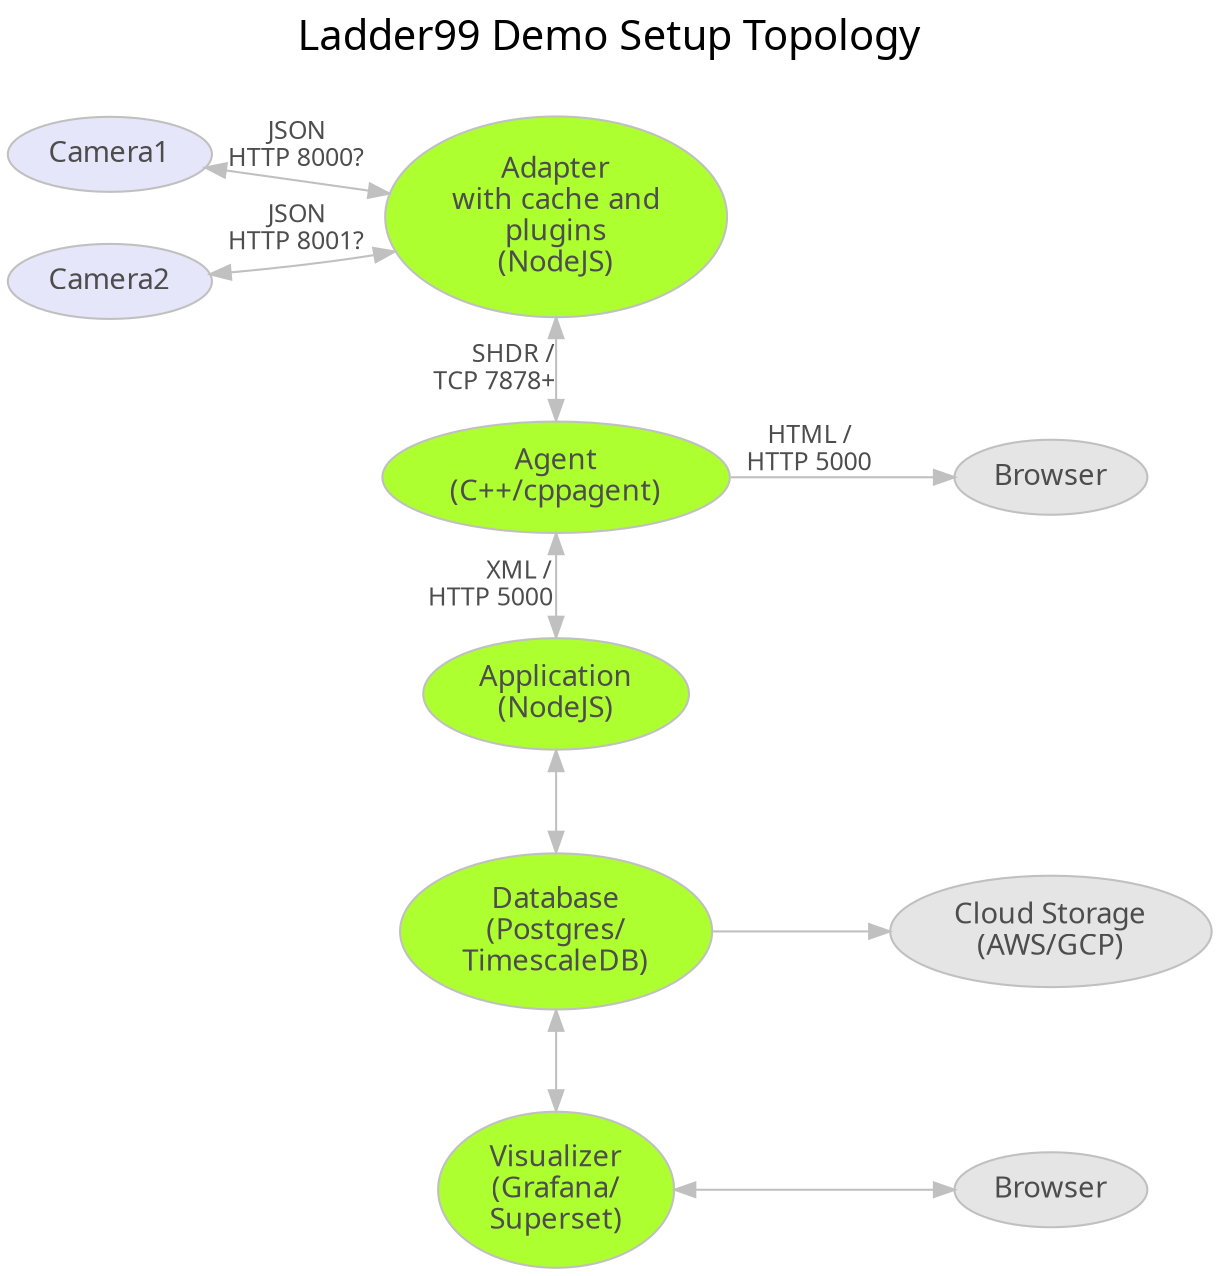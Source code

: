 // graphviz diagram
// colors https://www.graphviz.org/doc/info/colors.html

digraph {

  //------------------------------------------------------------------------
  // styles
  //------------------------------------------------------------------------

  graph [ label="Ladder99 Demo Setup Topology\n ", color=lightgray; ];
  graph [ fontsize=20 ];
  graph [ labelloc=t ];
  graph [ ranksep=0.2 ];
  graph [ nodesep=0.35 ];
  graph [ rankdir=LR; ] // left-to-right
  graph [ fontname="sans-serif" ];

  node [ color=gray, fillcolor=white, style=filled ];
  node [ fontname="sans-serif", fontcolor=gray30 ];

  edge [ color=gray ];
  edge [ fontsize=12, fontcolor=gray30 ];
  edge [ fontname="sans-serif" ];

  //------------------------------------------------------------------------
  // nodes
  //------------------------------------------------------------------------

  // devices
  // PA [ fillcolor=lavender, label="CCS P&A" ];
  // HMI [ fillcolor=lavender, label="Rockwell HMI" ];
  // Motor [ fillcolor=lavender, label="VFD Motor" ];
  // OldMachine3 [ fillcolor=lavender, label="Device" ];
  Camera1 [ fillcolor=lavender, label="Camera1" ];
  Camera2 [ fillcolor=lavender, label="Camera2" ];
  // Autoclave [ fillcolor=lavender, label="Autoclave" ];
  // OldMachine1 [ fillcolor=lavender, label="Old Machine 1" ];

  // intermediaries
  // Broker1 [ fillcolor=lightblue, label="MQTT Broker\n(Mosquitto)" ];
  // Broker3 [ fillcolor=lightblue, label="MQTT Broker\n(Mosquitto)" ];
  // Broker4 [ fillcolor=lightblue, label="MQTT Broker\n(Mosquitto)" ];
  // Kepware1 [ fillcolor=lightblue, label="Kepware\n(Windows)"];
  // Kepware2 [ fillcolor=lightblue, label="Kepware+\nIoT Gateway\n(Windows)"];
  // CPC [ fillcolor=lightblue, label="ASC CPC" ];
  // PLC4X [ fillcolor=lightblue, label="PLC4X\n(Java)" ];

  // mtconnect
  Adapter [ fillcolor=greenyellow, label="Adapter\nwith cache and\nplugins\n(NodeJS)" ];
  Agent [ fillcolor=greenyellow, label="Agent\n(C++/cppagent)" ];
  Application [ fillcolor=greenyellow, label="Application\n(NodeJS)" ];

  // diode
  // DiodeSender [ label="Diode Sender\n(Java+RabbitMQ)" ];
  // DiodeReceiver [ label="Diode Receiver\n(Java+RabbitMQ)" ];

  // applications
  Database [ fillcolor=greenyellow, label="Database\n(Postgres/\nTimescaleDB)" ];
  Visualizer [ fillcolor=greenyellow, label="Visualizer\n(Grafana/\nSuperset)" ];
  Cloud [ fillcolor=gray90, label="Cloud Storage\n(AWS/GCP)" ];
  Browser [ fillcolor=gray90 ];
  Browser2 [ fillcolor=gray90, label="Browser" ];
  // LOI [ fillcolor=gray90, label="LOI\n(SvelteJS)" ];

  // users
  // Admin [ fillcolor=lightyellow ];
  // Operator [ fillcolor=lightyellow ];


  //------------------------------------------------------------------------
  // edges
  //------------------------------------------------------------------------

  // PA -> Broker1 [ label="  TCP  ", dir=both ];
  // Camera -> Broker3 [ label="  TCP  ", dir=both ];
  // Autoclave -> CPC [ dir=both ];
  // Broker1 -> Adapter [ label="MQTT", dir=both ];
  // Broker3 -> Adapter [ label="MQTT", dir=both ];
  // Broker4 -> Adapter [ label="MQTT", dir=both ];
  // OldMachine1 -> PLC4X; // [ label="proprietary\nprotocol" ];
  // PLC4X -> Broker3 [ label="" ];
  Camera1 -> Adapter [ label="JSON\nHTTP 8000?", dir=both ];
  Camera2 -> Adapter [ label="JSON\nHTTP 8001?", dir=both ];
  // HMI -> Kepware1 [ label="ethernet/ip" ];
  // Motor -> Kepware1 [ label="modbus" ];
  // Kepware1 -> Adapter [ label="OPC/UA" ];
  // Kepware2 -> Gateway;
  // CPC -> Adapter [ label="text" ];
  // Gateway -> Broker4 [ label="MQTT" ];
  // OldMachine3 -> Kepware2;
  // Kepware2 -> Broker4 [ label="MQTT" ];
  Adapter -> Agent [ label="SHDR /   \nTCP 7878+         ", dir=both ];
  // Adapter -> DiodeSender [ label="SHDR /   \nTCP 7878      ", dir=both, style=dotted ];
  // DiodeSender -> DiodeReceiver [ label="UDP    ", style=dotted ];
  // DiodeReceiver -> Agent [ label="SHDR /    \nTCP 7878        ", style=dotted ];
  Agent -> Application [ dir=both; label="XML / \nHTTP 5000          " ];
  Agent -> Browser [ label="HTML /\nHTTP 5000" ];
  Application -> Database [ dir=both ];
  Database -> Visualizer [ dir=both ];
  Database -> Cloud;
  Visualizer -> Browser2 [ dir=both ];
  // Application -> LOI;
  // LOI -> Operator;


  //------------------------------------------------------------------------
  // ranks
  //------------------------------------------------------------------------

  { rank=same; Adapter Agent Application Database Visualizer };
  // { rank=same; DiodeSender DiodeReceiver Cloud Admin };
  // { rank=same; Cloud Admin };
}
